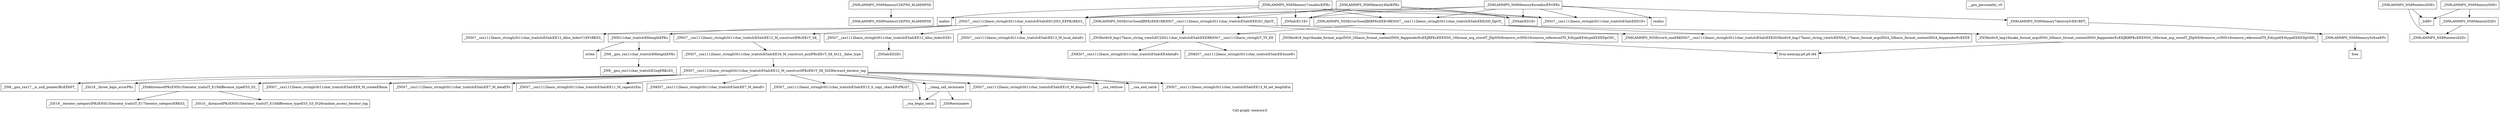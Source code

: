 digraph "Call graph: memory.ll" {
	label="Call graph: memory.ll";

	Node0x560eb06459e0 [shape=record,label="{_ZN9LAMMPS_NS6MemoryC2EPNS_6LAMMPSE}"];
	Node0x560eb06459e0 -> Node0x560eb064f580;
	Node0x560eb064f580 [shape=record,label="{_ZN9LAMMPS_NS8PointersC2EPNS_6LAMMPSE}"];
	Node0x560eb064f2e0 [shape=record,label="{_ZN9LAMMPS_NS6Memory7smallocElPKc}"];
	Node0x560eb064f2e0 -> Node0x560eb060e1d0;
	Node0x560eb064f2e0 -> Node0x560eb060e140;
	Node0x560eb064f2e0 -> Node0x560eb060b9e0;
	Node0x560eb064f2e0 -> Node0x560eb06139d0;
	Node0x560eb064f2e0 -> Node0x560eb060da50;
	Node0x560eb064f2e0 -> Node0x560eb060ba90;
	Node0x560eb060e1d0 [shape=record,label="{malloc}"];
	Node0x560eb060ba90 [shape=record,label="{_ZN9LAMMPS_NS5Error3oneIJRlRPKcEEEvRKNSt7__cxx1112basic_stringIcSt11char_traitsIcESaIcEEEiSD_DpOT_}"];
	Node0x560eb060ba90 -> Node0x560eb0658e20;
	Node0x560eb060ba90 -> Node0x560eb0621e60;
	Node0x560eb060ba90 -> Node0x560eb06209f0;
	Node0x560eb060e140 [shape=record,label="{_ZNSaIcEC1Ev}"];
	Node0x560eb060b9e0 [shape=record,label="{_ZNSt7__cxx1112basic_stringIcSt11char_traitsIcESaIcEEC2IS3_EEPKcRKS3_}"];
	Node0x560eb060b9e0 -> Node0x560eb061b700;
	Node0x560eb060b9e0 -> Node0x560eb061cf00;
	Node0x560eb060b9e0 -> Node0x560eb061e1f0;
	Node0x560eb060b9e0 -> Node0x560eb0620670;
	Node0x560eb060b9e0 -> Node0x560eb0623420;
	Node0x560eb0624bb0 [shape=record,label="{__gxx_personality_v0}"];
	Node0x560eb060da50 [shape=record,label="{_ZNSt7__cxx1112basic_stringIcSt11char_traitsIcESaIcEED1Ev}"];
	Node0x560eb06139d0 [shape=record,label="{_ZNSaIcED1Ev}"];
	Node0x560eb0625960 [shape=record,label="{_ZN9LAMMPS_NS6Memory8sreallocEPvlPKc}"];
	Node0x560eb0625960 -> Node0x560eb0627fb0;
	Node0x560eb0625960 -> Node0x560eb06285b0;
	Node0x560eb0625960 -> Node0x560eb060e140;
	Node0x560eb0625960 -> Node0x560eb060b9e0;
	Node0x560eb0625960 -> Node0x560eb06139d0;
	Node0x560eb0625960 -> Node0x560eb060da50;
	Node0x560eb0625960 -> Node0x560eb060ba90;
	Node0x560eb061e1f0 [shape=record,label="{_ZNSt11char_traitsIcE6lengthEPKc}"];
	Node0x560eb061e1f0 -> Node0x560eb06452e0;
	Node0x560eb061e1f0 -> Node0x560eb0643220;
	Node0x560eb0623420 [shape=record,label="{_ZNSt7__cxx1112basic_stringIcSt11char_traitsIcESaIcEE12_Alloc_hiderD2Ev}"];
	Node0x560eb0623420 -> Node0x560eb0647250;
	Node0x560eb0643330 [shape=record,label="{_ZNSt7__cxx1112basic_stringIcSt11char_traitsIcESaIcEE16_M_construct_auxIPKcEEvT_S8_St12__false_type}"];
	Node0x560eb0643330 -> Node0x560eb0647800;
	Node0x560eb0627fb0 [shape=record,label="{_ZN9LAMMPS_NS6Memory7destroyIvEEvRPT_}"];
	Node0x560eb0627fb0 -> Node0x560eb0628fb0;
	Node0x560eb06285b0 [shape=record,label="{realloc}"];
	Node0x560eb0628fb0 [shape=record,label="{_ZN9LAMMPS_NS6Memory5sfreeEPv}"];
	Node0x560eb0628fb0 -> Node0x560eb0629690;
	Node0x560eb0629690 [shape=record,label="{free}"];
	Node0x560eb062be60 [shape=record,label="{_ZN9LAMMPS_NS6Memory4failEPKc}"];
	Node0x560eb062be60 -> Node0x560eb060e140;
	Node0x560eb062be60 -> Node0x560eb060b9e0;
	Node0x560eb062be60 -> Node0x560eb06139d0;
	Node0x560eb062be60 -> Node0x560eb060da50;
	Node0x560eb062be60 -> Node0x560eb062da80;
	Node0x560eb062da80 [shape=record,label="{_ZN9LAMMPS_NS5Error3oneIJRPKcEEEvRKNSt7__cxx1112basic_stringIcSt11char_traitsIcESaIcEEEiSC_DpOT_}"];
	Node0x560eb062da80 -> Node0x560eb0658e20;
	Node0x560eb062da80 -> Node0x560eb062e160;
	Node0x560eb062da80 -> Node0x560eb06209f0;
	Node0x560eb062ff80 [shape=record,label="{_ZN9LAMMPS_NS6MemoryD2Ev}"];
	Node0x560eb062ff80 -> Node0x560eb06314e0;
	Node0x560eb06337f0 [shape=record,label="{_ZN9LAMMPS_NS6MemoryD0Ev}"];
	Node0x560eb06337f0 -> Node0x560eb062ff80;
	Node0x560eb06337f0 -> Node0x560eb0634580;
	Node0x560eb06314e0 [shape=record,label="{_ZN9LAMMPS_NS8PointersD2Ev}"];
	Node0x560eb0635370 [shape=record,label="{_ZN9LAMMPS_NS8PointersD0Ev}"];
	Node0x560eb0635370 -> Node0x560eb06314e0;
	Node0x560eb0635370 -> Node0x560eb0634580;
	Node0x560eb0634580 [shape=record,label="{_ZdlPv}"];
	Node0x560eb06209f0 [shape=record,label="{_ZN9LAMMPS_NS5Error4_oneERKNSt7__cxx1112basic_stringIcSt11char_traitsIcESaIcEEEiN3fmt6v9_lmp17basic_string_viewIcEENSA_17basic_format_argsINSA_20basic_format_contextINSA_8appenderEcEEEE}"];
	Node0x560eb0658e20 [shape=record,label="{_ZN3fmt6v9_lmp17basic_string_viewIcEC2ISt11char_traitsIcESaIcEEERKNSt7__cxx1112basic_stringIcT_T0_EE}"];
	Node0x560eb0658e20 -> Node0x560eb063b380;
	Node0x560eb0658e20 -> Node0x560eb0635280;
	Node0x560eb0621e60 [shape=record,label="{_ZN3fmt6v9_lmp16make_format_argsINS0_20basic_format_contextINS0_8appenderEcEEJRlRPKcEEENS0_16format_arg_storeIT_JDpNSt9remove_cvINSt16remove_referenceIT0_E4typeEE4typeEEEEDpOSD_}"];
	Node0x560eb0621e60 -> Node0x560eb063c0f0;
	Node0x560eb063b380 [shape=record,label="{_ZNKSt7__cxx1112basic_stringIcSt11char_traitsIcESaIcEE4dataEv}"];
	Node0x560eb0635280 [shape=record,label="{_ZNKSt7__cxx1112basic_stringIcSt11char_traitsIcESaIcEE4sizeEv}"];
	Node0x560eb063c0f0 [shape=record,label="{llvm.memcpy.p0.p0.i64}"];
	Node0x560eb061b700 [shape=record,label="{_ZNSt7__cxx1112basic_stringIcSt11char_traitsIcESaIcEE13_M_local_dataEv}"];
	Node0x560eb061cf00 [shape=record,label="{_ZNSt7__cxx1112basic_stringIcSt11char_traitsIcESaIcEE12_Alloc_hiderC1EPcRKS3_}"];
	Node0x560eb0620670 [shape=record,label="{_ZNSt7__cxx1112basic_stringIcSt11char_traitsIcESaIcEE12_M_constructIPKcEEvT_S8_}"];
	Node0x560eb0620670 -> Node0x560eb0643330;
	Node0x560eb0647800 [shape=record,label="{_ZNSt7__cxx1112basic_stringIcSt11char_traitsIcESaIcEE12_M_constructIPKcEEvT_S8_St20forward_iterator_tag}"];
	Node0x560eb0647800 -> Node0x560eb0648830;
	Node0x560eb0647800 -> Node0x560eb0644450;
	Node0x560eb0647800 -> Node0x560eb06328c0;
	Node0x560eb0647800 -> Node0x560eb0633240;
	Node0x560eb0647800 -> Node0x560eb0632c90;
	Node0x560eb0647800 -> Node0x560eb062c9a0;
	Node0x560eb0647800 -> Node0x560eb0633e20;
	Node0x560eb0647800 -> Node0x560eb0633980;
	Node0x560eb0647800 -> Node0x560eb06448d0;
	Node0x560eb0647800 -> Node0x560eb063c1d0;
	Node0x560eb0647800 -> Node0x560eb06458d0;
	Node0x560eb0647800 -> Node0x560eb06344c0;
	Node0x560eb0647800 -> Node0x560eb060dcb0;
	Node0x560eb0647800 -> Node0x560eb0647b40;
	Node0x560eb0648830 [shape=record,label="{_ZN9__gnu_cxx17__is_null_pointerIKcEEbPT_}"];
	Node0x560eb0644450 [shape=record,label="{_ZSt19__throw_logic_errorPKc}"];
	Node0x560eb06328c0 [shape=record,label="{_ZSt8distanceIPKcENSt15iterator_traitsIT_E15difference_typeES3_S3_}"];
	Node0x560eb06328c0 -> Node0x560eb065de00;
	Node0x560eb06328c0 -> Node0x560eb065de80;
	Node0x560eb0632c90 [shape=record,label="{_ZNSt7__cxx1112basic_stringIcSt11char_traitsIcESaIcEE7_M_dataEPc}"];
	Node0x560eb0633240 [shape=record,label="{_ZNSt7__cxx1112basic_stringIcSt11char_traitsIcESaIcEE9_M_createERmm}"];
	Node0x560eb062c9a0 [shape=record,label="{_ZNSt7__cxx1112basic_stringIcSt11char_traitsIcESaIcEE11_M_capacityEm}"];
	Node0x560eb0633980 [shape=record,label="{_ZNSt7__cxx1112basic_stringIcSt11char_traitsIcESaIcEE13_S_copy_charsEPcPKcS7_}"];
	Node0x560eb0633e20 [shape=record,label="{_ZNKSt7__cxx1112basic_stringIcSt11char_traitsIcESaIcEE7_M_dataEv}"];
	Node0x560eb06448d0 [shape=record,label="{__cxa_begin_catch}"];
	Node0x560eb063c1d0 [shape=record,label="{_ZNSt7__cxx1112basic_stringIcSt11char_traitsIcESaIcEE10_M_disposeEv}"];
	Node0x560eb06458d0 [shape=record,label="{__cxa_rethrow}"];
	Node0x560eb06344c0 [shape=record,label="{__cxa_end_catch}"];
	Node0x560eb0647b40 [shape=record,label="{__clang_call_terminate}"];
	Node0x560eb0647b40 -> Node0x560eb06448d0;
	Node0x560eb0647b40 -> Node0x560eb065df00;
	Node0x560eb065df00 [shape=record,label="{_ZSt9terminatev}"];
	Node0x560eb060dcb0 [shape=record,label="{_ZNSt7__cxx1112basic_stringIcSt11char_traitsIcESaIcEE13_M_set_lengthEm}"];
	Node0x560eb065de80 [shape=record,label="{_ZSt10__distanceIPKcENSt15iterator_traitsIT_E15difference_typeES3_S3_St26random_access_iterator_tag}"];
	Node0x560eb065de00 [shape=record,label="{_ZSt19__iterator_categoryIPKcENSt15iterator_traitsIT_E17iterator_categoryERKS3_}"];
	Node0x560eb06452e0 [shape=record,label="{_ZN9__gnu_cxx11char_traitsIcE6lengthEPKc}"];
	Node0x560eb06452e0 -> Node0x560eb065dfe0;
	Node0x560eb0643220 [shape=record,label="{strlen}"];
	Node0x560eb065dfe0 [shape=record,label="{_ZN9__gnu_cxx11char_traitsIcE2eqERKcS3_}"];
	Node0x560eb0647250 [shape=record,label="{_ZNSaIcED2Ev}"];
	Node0x560eb062e160 [shape=record,label="{_ZN3fmt6v9_lmp16make_format_argsINS0_20basic_format_contextINS0_8appenderEcEEJRPKcEEENS0_16format_arg_storeIT_JDpNSt9remove_cvINSt16remove_referenceIT0_E4typeEE4typeEEEEDpOSC_}"];
	Node0x560eb062e160 -> Node0x560eb063c0f0;
}
